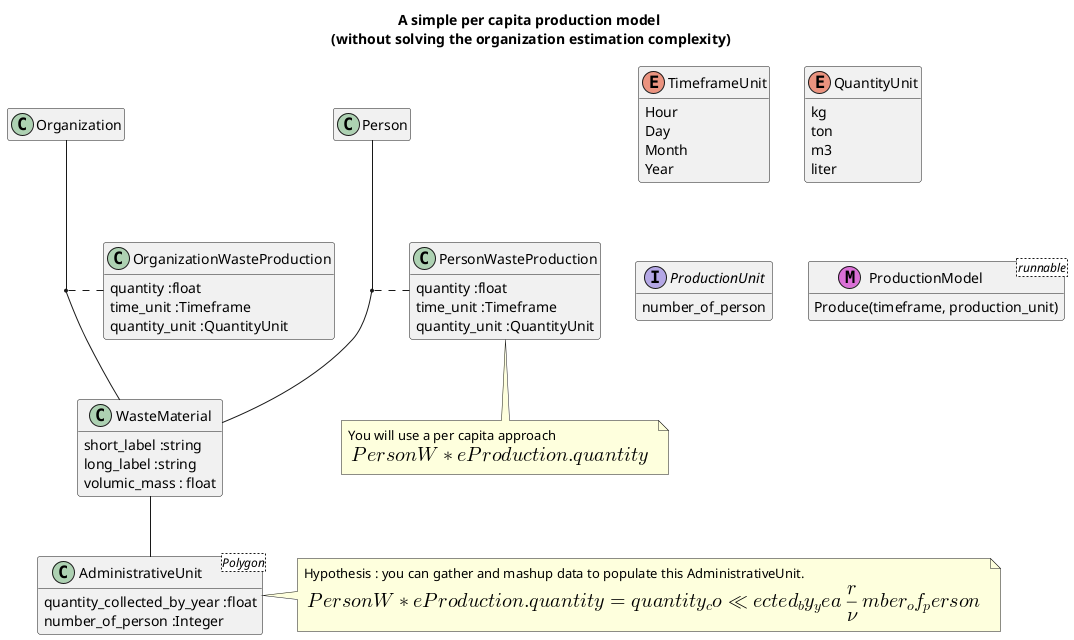 @startuml
Title A simple per capita production model \n(without solving the organization estimation complexity)
hide empty members
class Organization
class Person

class WasteMaterial {
short_label :string
long_label :string
volumic_mass : float
}

class PersonWasteProduction {
quantity :float
time_unit :Timeframe
quantity_unit :QuantityUnit
}
note bottom
You will use a per capita approach
<math> PersonWasteProduction.quantity  </math>
end note
(Person, WasteMaterial) ..  PersonWasteProduction

class OrganizationWasteProduction {
quantity :float
time_unit :Timeframe
quantity_unit :QuantityUnit
}
(Organization, WasteMaterial) ..  OrganizationWasteProduction

Enum TimeframeUnit {
Hour
Day
Month
Year
}
enum QuantityUnit {
kg
ton
m3
liter
}

Interface ProductionUnit {
number_of_person
}

class AdministrativeUnit<Polygon> {
quantity_collected_by_year :float
number_of_person :Integer
}
WasteMaterial -- AdministrativeUnit

note right
Hypothesis : you can gather and mashup data to populate this AdministrativeUnit.
'<math>d/dxf(x)=lim_(h->0)(f(x+h)-f(x))/h</math>
<math> PersonWasteProduction.quantity = quantity_collected_by_year / number_of_person </math>
end note

class ProductionModel<runnable> << (M,orchid) >> {
Produce(timeframe, production_unit)
}

@enduml